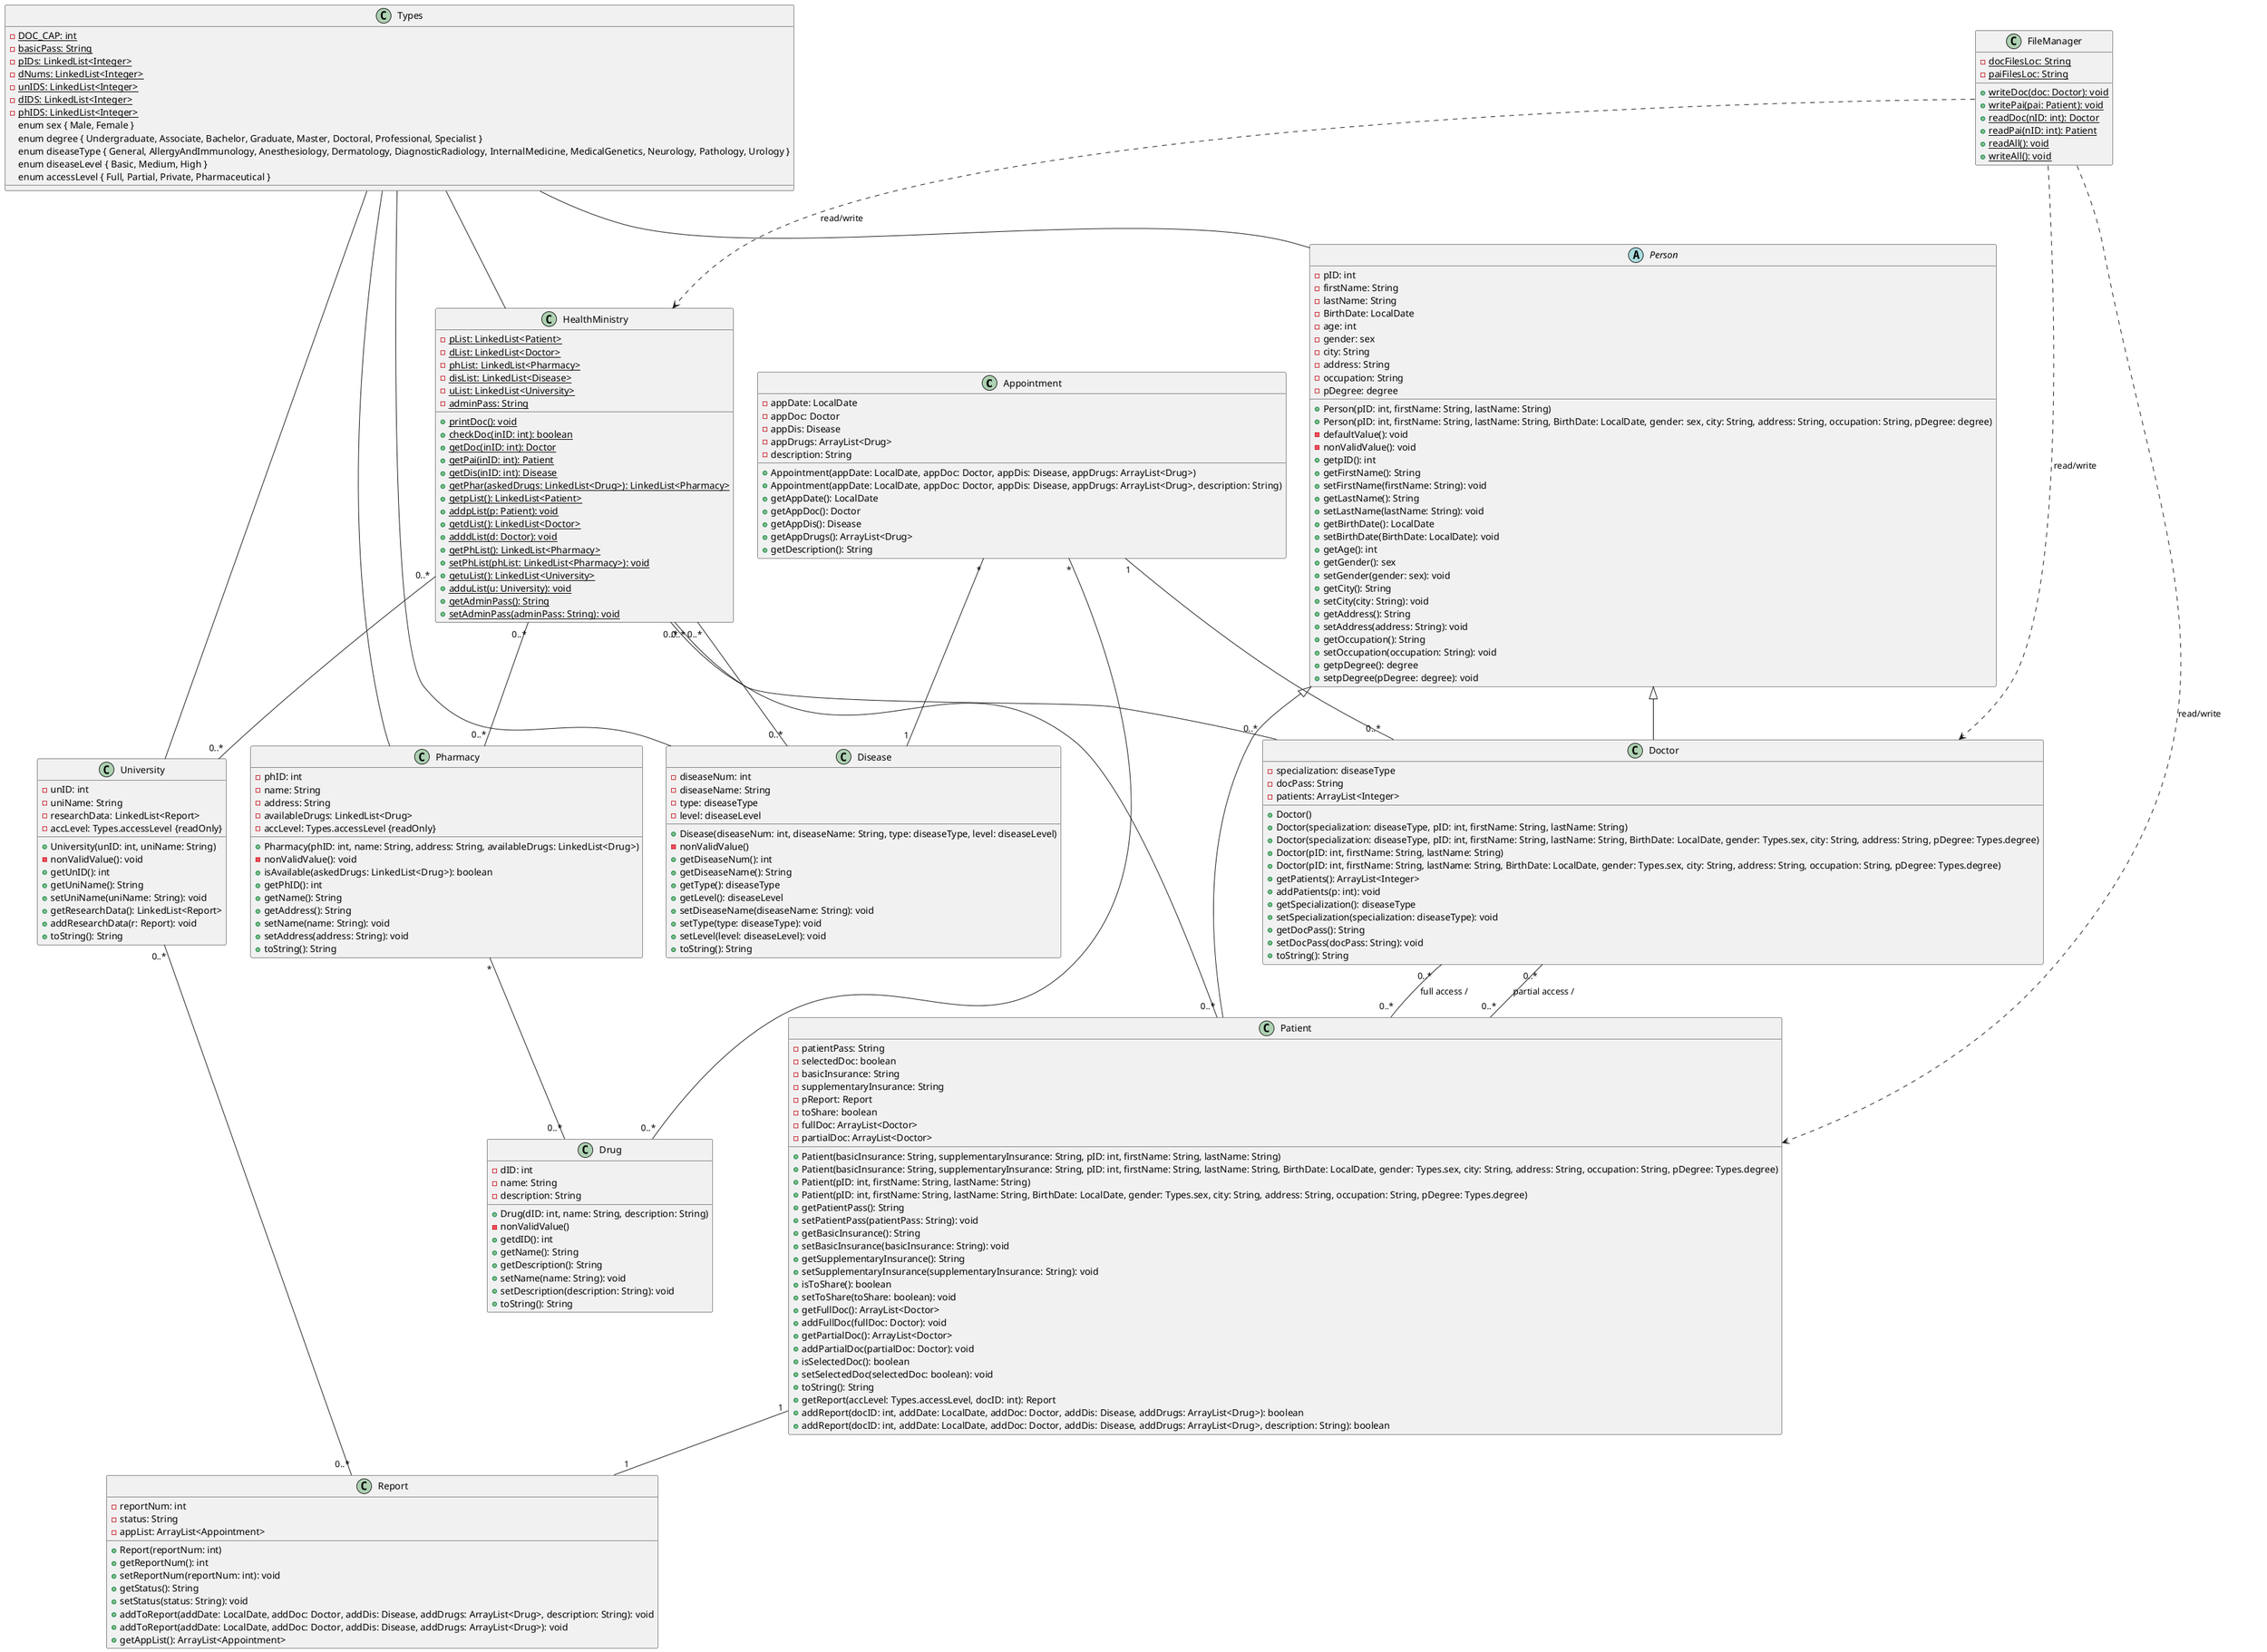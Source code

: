 
' PlantUML by UPC
' Michael Wernofsky for OOP OSTIM course

@startuml E-Health

class Appointment {
    - appDate: LocalDate
    - appDoc: Doctor
    - appDis: Disease
    - appDrugs: ArrayList<Drug>
    - description: String

    + Appointment(appDate: LocalDate, appDoc: Doctor, appDis: Disease, appDrugs: ArrayList<Drug>)
    + Appointment(appDate: LocalDate, appDoc: Doctor, appDis: Disease, appDrugs: ArrayList<Drug>, description: String)
    + getAppDate(): LocalDate
    + getAppDoc(): Doctor
    + getAppDis(): Disease
    + getAppDrugs(): ArrayList<Drug>
    + getDescription(): String
}

class Disease {
    - diseaseNum: int
    - diseaseName: String
    - type: diseaseType
    - level: diseaseLevel

    + Disease(diseaseNum: int, diseaseName: String, type: diseaseType, level: diseaseLevel)
    - nonValidValue()
    + getDiseaseNum(): int
    + getDiseaseName(): String
    + getType(): diseaseType
    + getLevel(): diseaseLevel
    + setDiseaseName(diseaseName: String): void
    + setType(type: diseaseType): void
    + setLevel(level: diseaseLevel): void
    + toString(): String
}

abstract class Person {
    - pID: int
    - firstName: String
    - lastName: String
    - BirthDate: LocalDate
    - age: int
    - gender: sex
    - city: String
    - address: String
    - occupation: String
    - pDegree: degree

    + Person(pID: int, firstName: String, lastName: String)
    + Person(pID: int, firstName: String, lastName: String, BirthDate: LocalDate, gender: sex, city: String, address: String, occupation: String, pDegree: degree)
    - defaultValue(): void
    - nonValidValue(): void
    + getpID(): int
    + getFirstName(): String
    + setFirstName(firstName: String): void
    + getLastName(): String
    + setLastName(lastName: String): void
    + getBirthDate(): LocalDate
    + setBirthDate(BirthDate: LocalDate): void
    + getAge(): int
    + getGender(): sex
    + setGender(gender: sex): void
    + getCity(): String
    + setCity(city: String): void
    + getAddress(): String
    + setAddress(address: String): void
    + getOccupation(): String
    + setOccupation(occupation: String): void
    + getpDegree(): degree
    + setpDegree(pDegree: degree): void
}

class Patient extends Person {
    - patientPass: String
    - selectedDoc: boolean
    - basicInsurance: String
    - supplementaryInsurance: String
    - pReport: Report
    - toShare: boolean
    - fullDoc: ArrayList<Doctor>
    - partialDoc: ArrayList<Doctor>

    + Patient(basicInsurance: String, supplementaryInsurance: String, pID: int, firstName: String, lastName: String)
    + Patient(basicInsurance: String, supplementaryInsurance: String, pID: int, firstName: String, lastName: String, BirthDate: LocalDate, gender: Types.sex, city: String, address: String, occupation: String, pDegree: Types.degree)
    + Patient(pID: int, firstName: String, lastName: String)
    + Patient(pID: int, firstName: String, lastName: String, BirthDate: LocalDate, gender: Types.sex, city: String, address: String, occupation: String, pDegree: Types.degree)
    + getPatientPass(): String
    + setPatientPass(patientPass: String): void
    + getBasicInsurance(): String
    + setBasicInsurance(basicInsurance: String): void
    + getSupplementaryInsurance(): String
    + setSupplementaryInsurance(supplementaryInsurance: String): void
    + isToShare(): boolean
    + setToShare(toShare: boolean): void
    + getFullDoc(): ArrayList<Doctor>
    + addFullDoc(fullDoc: Doctor): void
    + getPartialDoc(): ArrayList<Doctor>
    + addPartialDoc(partialDoc: Doctor): void
    + isSelectedDoc(): boolean
    + setSelectedDoc(selectedDoc: boolean): void
    + toString(): String
    + getReport(accLevel: Types.accessLevel, docID: int): Report
    + addReport(docID: int, addDate: LocalDate, addDoc: Doctor, addDis: Disease, addDrugs: ArrayList<Drug>): boolean
    + addReport(docID: int, addDate: LocalDate, addDoc: Doctor, addDis: Disease, addDrugs: ArrayList<Drug>, description: String): boolean
}

class Doctor extends Person {
    - specialization: diseaseType
    - docPass: String
    - patients: ArrayList<Integer>

    + Doctor()
    + Doctor(specialization: diseaseType, pID: int, firstName: String, lastName: String)
    + Doctor(specialization: diseaseType, pID: int, firstName: String, lastName: String, BirthDate: LocalDate, gender: Types.sex, city: String, address: String, pDegree: Types.degree)
    + Doctor(pID: int, firstName: String, lastName: String)
    + Doctor(pID: int, firstName: String, lastName: String, BirthDate: LocalDate, gender: Types.sex, city: String, address: String, occupation: String, pDegree: Types.degree)
    + getPatients(): ArrayList<Integer>
    + addPatients(p: int): void
    + getSpecialization(): diseaseType
    + setSpecialization(specialization: diseaseType): void
    + getDocPass(): String
    + setDocPass(docPass: String): void
    + toString(): String
}

class Drug {
    - dID: int
    - name: String
    - description: String

    + Drug(dID: int, name: String, description: String)
    - nonValidValue()
    + getdID(): int
    + getName(): String
    + getDescription(): String
    + setName(name: String): void
    + setDescription(description: String): void
    + toString(): String
}

class FileManager {
    {static} - docFilesLoc: String
    {static} - paiFilesLoc: String

    {static} + writeDoc(doc: Doctor): void
    {static} + writePai(pai: Patient): void
    {static} + readDoc(nID: int): Doctor
    {static} + readPai(nID: int): Patient
    {static} + readAll(): void
    {static} + writeAll(): void
}

class HealthMinistry {
    {static} - pList: LinkedList<Patient>
    {static} - dList: LinkedList<Doctor>
    {static} - phList: LinkedList<Pharmacy>
    {static} - disList: LinkedList<Disease>
    {static} - uList: LinkedList<University>
    {static} - adminPass: String

    {static} + printDoc(): void
    {static} + checkDoc(inID: int): boolean
    {static} + getDoc(inID: int): Doctor
    {static} + getPai(inID: int): Patient
    {static} + getDis(inID: int): Disease
    {static} + getPhar(askedDrugs: LinkedList<Drug>): LinkedList<Pharmacy>
    {static} + getpList(): LinkedList<Patient>
    {static} + addpList(p: Patient): void
    {static} + getdList(): LinkedList<Doctor>
    {static} + adddList(d: Doctor): void
    {static} + getPhList(): LinkedList<Pharmacy>
    {static} + setPhList(phList: LinkedList<Pharmacy>): void
    {static} + getuList(): LinkedList<University>
    {static} + adduList(u: University): void
    {static} + getAdminPass(): String
    {static} + setAdminPass(adminPass: String): void
}

class Pharmacy {
    - phID: int
    - name: String
    - address: String
    - availableDrugs: LinkedList<Drug>
    - accLevel: Types.accessLevel {readOnly}

    + Pharmacy(phID: int, name: String, address: String, availableDrugs: LinkedList<Drug>)
    - nonValidValue(): void
    + isAvailable(askedDrugs: LinkedList<Drug>): boolean
    + getPhID(): int
    + getName(): String
    + getAddress(): String
    + setName(name: String): void
    + setAddress(address: String): void
    + toString(): String
}

class Report {
    - reportNum: int
    - status: String
    - appList: ArrayList<Appointment>

    + Report(reportNum: int)
    + getReportNum(): int
    + setReportNum(reportNum: int): void
    + getStatus(): String
    + setStatus(status: String): void
    + addToReport(addDate: LocalDate, addDoc: Doctor, addDis: Disease, addDrugs: ArrayList<Drug>, description: String): void
    + addToReport(addDate: LocalDate, addDoc: Doctor, addDis: Disease, addDrugs: ArrayList<Drug>): void
    + getAppList(): ArrayList<Appointment>
}

class University {
    - unID: int
    - uniName: String
    - researchData: LinkedList<Report>
    - accLevel: Types.accessLevel {readOnly}

    + University(unID: int, uniName: String)
    - nonValidValue(): void
    + getUnID(): int
    + getUniName(): String
    + setUniName(uniName: String): void
    + getResearchData(): LinkedList<Report>
    + addResearchData(r: Report): void
    + toString(): String
}


class Types {
    {static} - DOC_CAP: int
    {static} - basicPass: String
    {static} - pIDs: LinkedList<Integer>
    {static} - dNums: LinkedList<Integer>
    {static} - unIDS: LinkedList<Integer>
    {static} - dIDS: LinkedList<Integer>
    {static} - phIDS: LinkedList<Integer>
}



' Relationships
Appointment "1" -- "0..*" Doctor
Appointment "*" -- "1" Disease
Appointment "*" -- "0..*" Drug

' Doctor --|> Person
Doctor "0..*" -- "0..*" Patient : full access /
Doctor "0..*" -- "0..*" Patient : partial access /

' Patient --|> Person
Patient "1" -- "1" Report

Pharmacy "*" -- "0..*" Drug

HealthMinistry "0..*" -- "0..*" Patient
HealthMinistry "0..*" -- "0..*" Doctor
HealthMinistry "0..*" -- "0..*" Pharmacy
HealthMinistry "0..*" -- "0..*" Disease
HealthMinistry "0..*" -- "0..*" University

University "0..*" -- "0..*" Report

' Enumerations inside Types
Types : enum sex { Male, Female }
Types : enum degree { Undergraduate, Associate, Bachelor, Graduate, Master, Doctoral, Professional, Specialist }
Types : enum diseaseType { General, AllergyAndImmunology, Anesthesiology, Dermatology, DiagnosticRadiology, InternalMedicine, MedicalGenetics, Neurology, Pathology, Urology }
Types : enum diseaseLevel { Basic, Medium, High }
Types : enum accessLevel { Full, Partial, Private, Pharmaceutical }
Types -- Person
Types -- HealthMinistry
Types -- Pharmacy
Types -- University
Types -- Disease

' FileManager interactions
FileManager ..> Doctor : read/write
FileManager ..> Patient : read/write
FileManager ..> HealthMinistry : read/write

@enduml